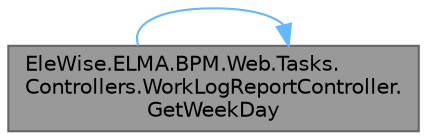 digraph "EleWise.ELMA.BPM.Web.Tasks.Controllers.WorkLogReportController.GetWeekDay"
{
 // LATEX_PDF_SIZE
  bgcolor="transparent";
  edge [fontname=Helvetica,fontsize=10,labelfontname=Helvetica,labelfontsize=10];
  node [fontname=Helvetica,fontsize=10,shape=box,height=0.2,width=0.4];
  rankdir="LR";
  Node1 [id="Node000001",label="EleWise.ELMA.BPM.Web.Tasks.\lControllers.WorkLogReportController.\lGetWeekDay",height=0.2,width=0.4,color="gray40", fillcolor="grey60", style="filled", fontcolor="black",tooltip="Возвращает индекс дня недели."];
  Node1 -> Node1 [id="edge1_Node000001_Node000001",color="steelblue1",style="solid",tooltip=" "];
}
